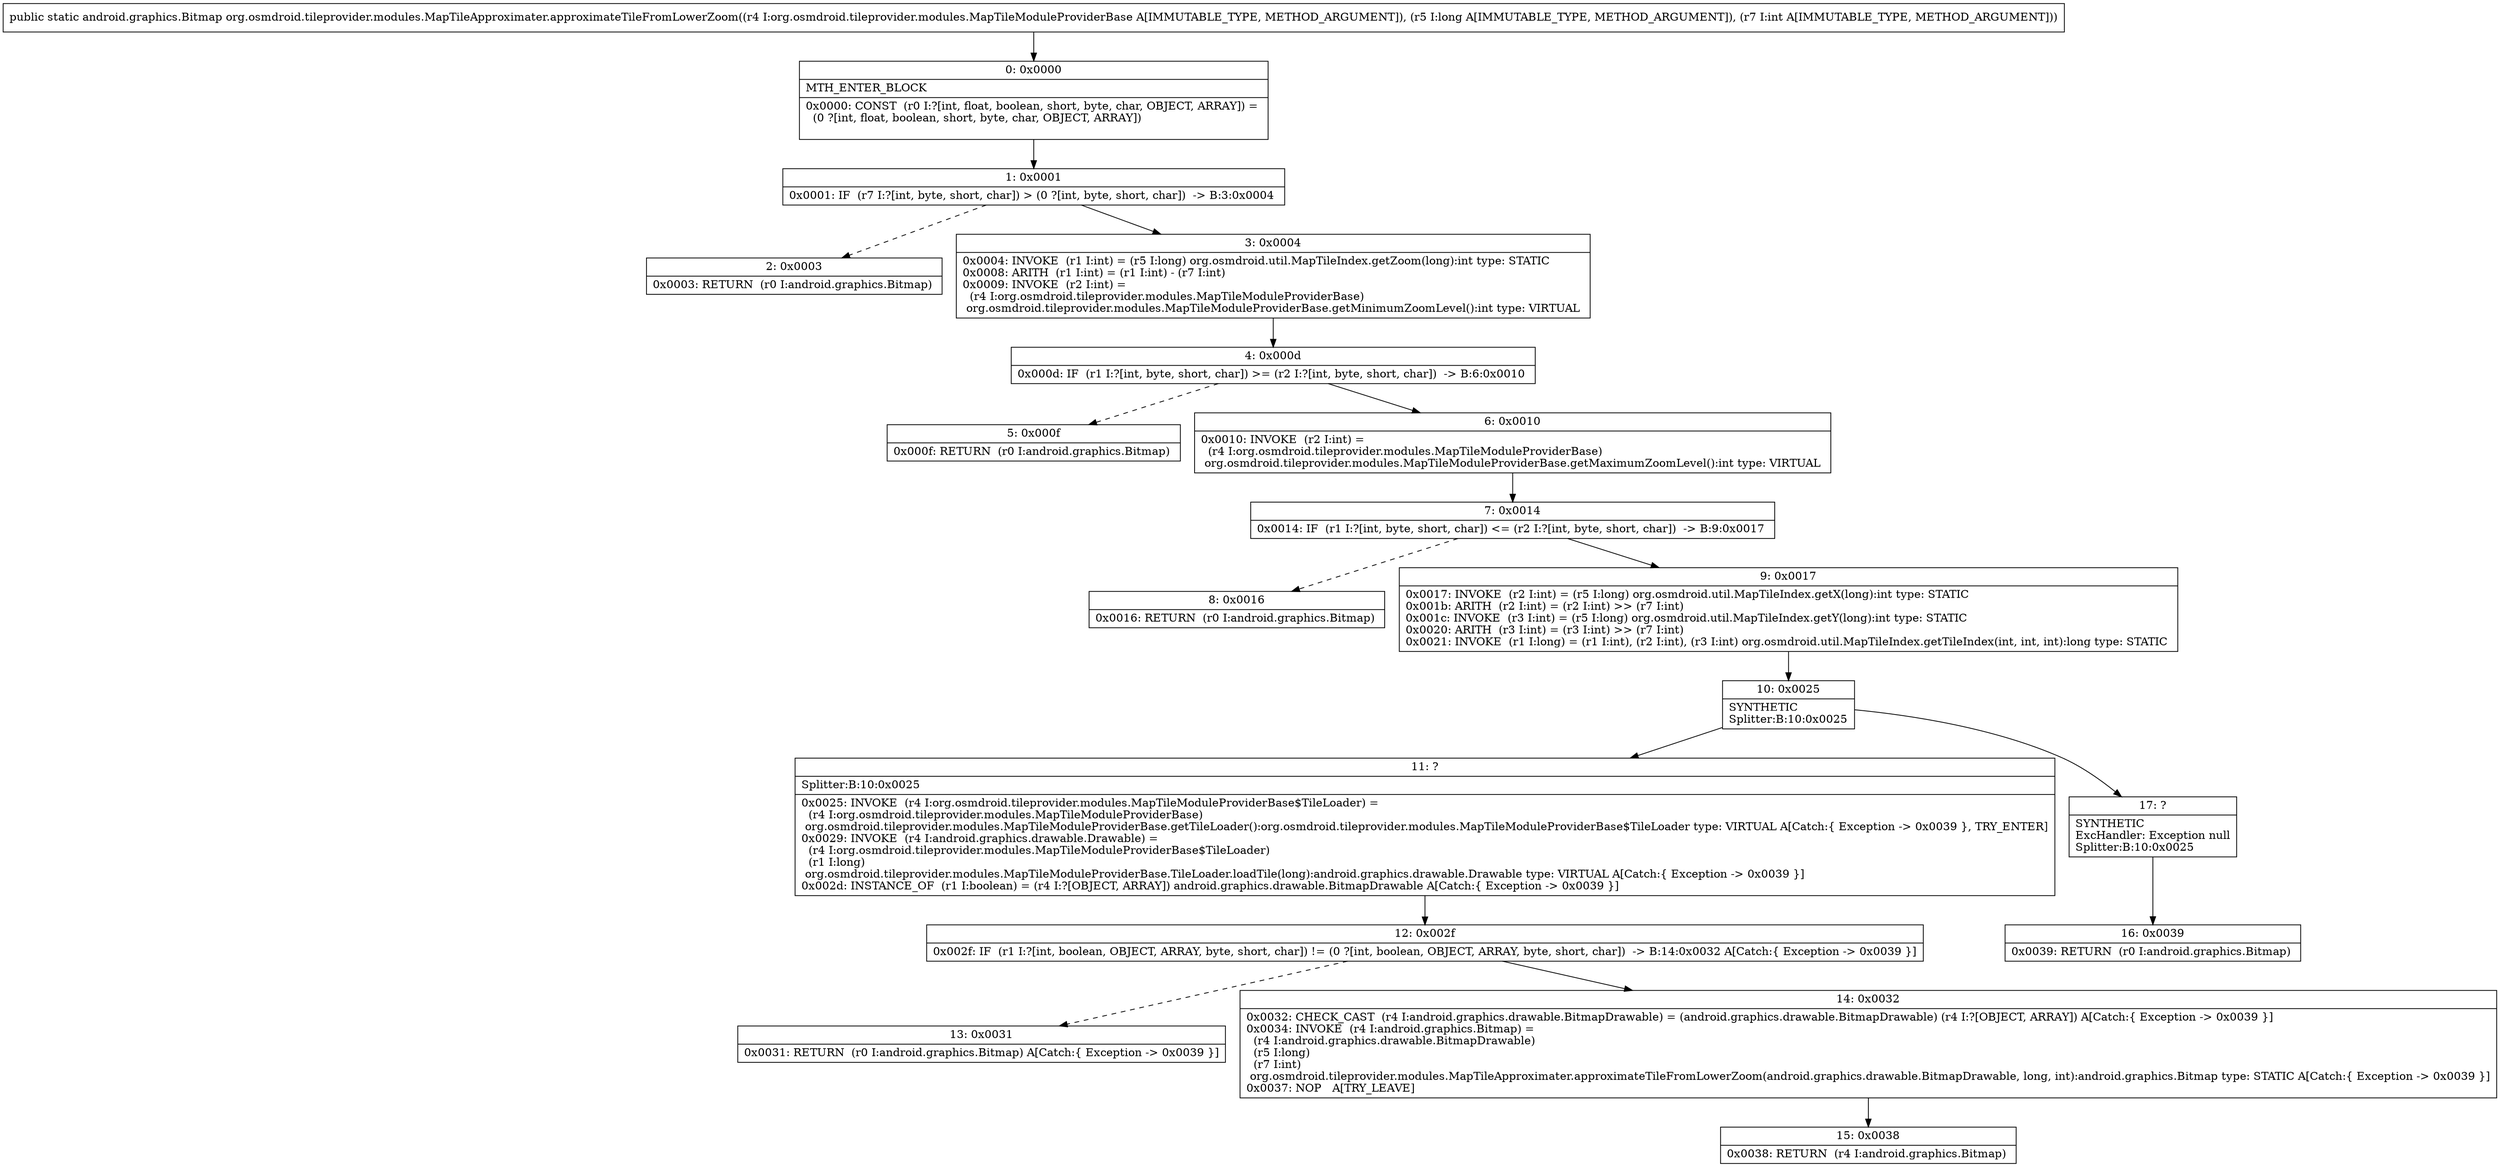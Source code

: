 digraph "CFG fororg.osmdroid.tileprovider.modules.MapTileApproximater.approximateTileFromLowerZoom(Lorg\/osmdroid\/tileprovider\/modules\/MapTileModuleProviderBase;JI)Landroid\/graphics\/Bitmap;" {
Node_0 [shape=record,label="{0\:\ 0x0000|MTH_ENTER_BLOCK\l|0x0000: CONST  (r0 I:?[int, float, boolean, short, byte, char, OBJECT, ARRAY]) = \l  (0 ?[int, float, boolean, short, byte, char, OBJECT, ARRAY])\l \l}"];
Node_1 [shape=record,label="{1\:\ 0x0001|0x0001: IF  (r7 I:?[int, byte, short, char]) \> (0 ?[int, byte, short, char])  \-\> B:3:0x0004 \l}"];
Node_2 [shape=record,label="{2\:\ 0x0003|0x0003: RETURN  (r0 I:android.graphics.Bitmap) \l}"];
Node_3 [shape=record,label="{3\:\ 0x0004|0x0004: INVOKE  (r1 I:int) = (r5 I:long) org.osmdroid.util.MapTileIndex.getZoom(long):int type: STATIC \l0x0008: ARITH  (r1 I:int) = (r1 I:int) \- (r7 I:int) \l0x0009: INVOKE  (r2 I:int) = \l  (r4 I:org.osmdroid.tileprovider.modules.MapTileModuleProviderBase)\l org.osmdroid.tileprovider.modules.MapTileModuleProviderBase.getMinimumZoomLevel():int type: VIRTUAL \l}"];
Node_4 [shape=record,label="{4\:\ 0x000d|0x000d: IF  (r1 I:?[int, byte, short, char]) \>= (r2 I:?[int, byte, short, char])  \-\> B:6:0x0010 \l}"];
Node_5 [shape=record,label="{5\:\ 0x000f|0x000f: RETURN  (r0 I:android.graphics.Bitmap) \l}"];
Node_6 [shape=record,label="{6\:\ 0x0010|0x0010: INVOKE  (r2 I:int) = \l  (r4 I:org.osmdroid.tileprovider.modules.MapTileModuleProviderBase)\l org.osmdroid.tileprovider.modules.MapTileModuleProviderBase.getMaximumZoomLevel():int type: VIRTUAL \l}"];
Node_7 [shape=record,label="{7\:\ 0x0014|0x0014: IF  (r1 I:?[int, byte, short, char]) \<= (r2 I:?[int, byte, short, char])  \-\> B:9:0x0017 \l}"];
Node_8 [shape=record,label="{8\:\ 0x0016|0x0016: RETURN  (r0 I:android.graphics.Bitmap) \l}"];
Node_9 [shape=record,label="{9\:\ 0x0017|0x0017: INVOKE  (r2 I:int) = (r5 I:long) org.osmdroid.util.MapTileIndex.getX(long):int type: STATIC \l0x001b: ARITH  (r2 I:int) = (r2 I:int) \>\> (r7 I:int) \l0x001c: INVOKE  (r3 I:int) = (r5 I:long) org.osmdroid.util.MapTileIndex.getY(long):int type: STATIC \l0x0020: ARITH  (r3 I:int) = (r3 I:int) \>\> (r7 I:int) \l0x0021: INVOKE  (r1 I:long) = (r1 I:int), (r2 I:int), (r3 I:int) org.osmdroid.util.MapTileIndex.getTileIndex(int, int, int):long type: STATIC \l}"];
Node_10 [shape=record,label="{10\:\ 0x0025|SYNTHETIC\lSplitter:B:10:0x0025\l}"];
Node_11 [shape=record,label="{11\:\ ?|Splitter:B:10:0x0025\l|0x0025: INVOKE  (r4 I:org.osmdroid.tileprovider.modules.MapTileModuleProviderBase$TileLoader) = \l  (r4 I:org.osmdroid.tileprovider.modules.MapTileModuleProviderBase)\l org.osmdroid.tileprovider.modules.MapTileModuleProviderBase.getTileLoader():org.osmdroid.tileprovider.modules.MapTileModuleProviderBase$TileLoader type: VIRTUAL A[Catch:\{ Exception \-\> 0x0039 \}, TRY_ENTER]\l0x0029: INVOKE  (r4 I:android.graphics.drawable.Drawable) = \l  (r4 I:org.osmdroid.tileprovider.modules.MapTileModuleProviderBase$TileLoader)\l  (r1 I:long)\l org.osmdroid.tileprovider.modules.MapTileModuleProviderBase.TileLoader.loadTile(long):android.graphics.drawable.Drawable type: VIRTUAL A[Catch:\{ Exception \-\> 0x0039 \}]\l0x002d: INSTANCE_OF  (r1 I:boolean) = (r4 I:?[OBJECT, ARRAY]) android.graphics.drawable.BitmapDrawable A[Catch:\{ Exception \-\> 0x0039 \}]\l}"];
Node_12 [shape=record,label="{12\:\ 0x002f|0x002f: IF  (r1 I:?[int, boolean, OBJECT, ARRAY, byte, short, char]) != (0 ?[int, boolean, OBJECT, ARRAY, byte, short, char])  \-\> B:14:0x0032 A[Catch:\{ Exception \-\> 0x0039 \}]\l}"];
Node_13 [shape=record,label="{13\:\ 0x0031|0x0031: RETURN  (r0 I:android.graphics.Bitmap) A[Catch:\{ Exception \-\> 0x0039 \}]\l}"];
Node_14 [shape=record,label="{14\:\ 0x0032|0x0032: CHECK_CAST  (r4 I:android.graphics.drawable.BitmapDrawable) = (android.graphics.drawable.BitmapDrawable) (r4 I:?[OBJECT, ARRAY]) A[Catch:\{ Exception \-\> 0x0039 \}]\l0x0034: INVOKE  (r4 I:android.graphics.Bitmap) = \l  (r4 I:android.graphics.drawable.BitmapDrawable)\l  (r5 I:long)\l  (r7 I:int)\l org.osmdroid.tileprovider.modules.MapTileApproximater.approximateTileFromLowerZoom(android.graphics.drawable.BitmapDrawable, long, int):android.graphics.Bitmap type: STATIC A[Catch:\{ Exception \-\> 0x0039 \}]\l0x0037: NOP   A[TRY_LEAVE]\l}"];
Node_15 [shape=record,label="{15\:\ 0x0038|0x0038: RETURN  (r4 I:android.graphics.Bitmap) \l}"];
Node_16 [shape=record,label="{16\:\ 0x0039|0x0039: RETURN  (r0 I:android.graphics.Bitmap) \l}"];
Node_17 [shape=record,label="{17\:\ ?|SYNTHETIC\lExcHandler: Exception null\lSplitter:B:10:0x0025\l}"];
MethodNode[shape=record,label="{public static android.graphics.Bitmap org.osmdroid.tileprovider.modules.MapTileApproximater.approximateTileFromLowerZoom((r4 I:org.osmdroid.tileprovider.modules.MapTileModuleProviderBase A[IMMUTABLE_TYPE, METHOD_ARGUMENT]), (r5 I:long A[IMMUTABLE_TYPE, METHOD_ARGUMENT]), (r7 I:int A[IMMUTABLE_TYPE, METHOD_ARGUMENT])) }"];
MethodNode -> Node_0;
Node_0 -> Node_1;
Node_1 -> Node_2[style=dashed];
Node_1 -> Node_3;
Node_3 -> Node_4;
Node_4 -> Node_5[style=dashed];
Node_4 -> Node_6;
Node_6 -> Node_7;
Node_7 -> Node_8[style=dashed];
Node_7 -> Node_9;
Node_9 -> Node_10;
Node_10 -> Node_11;
Node_10 -> Node_17;
Node_11 -> Node_12;
Node_12 -> Node_13[style=dashed];
Node_12 -> Node_14;
Node_14 -> Node_15;
Node_17 -> Node_16;
}

